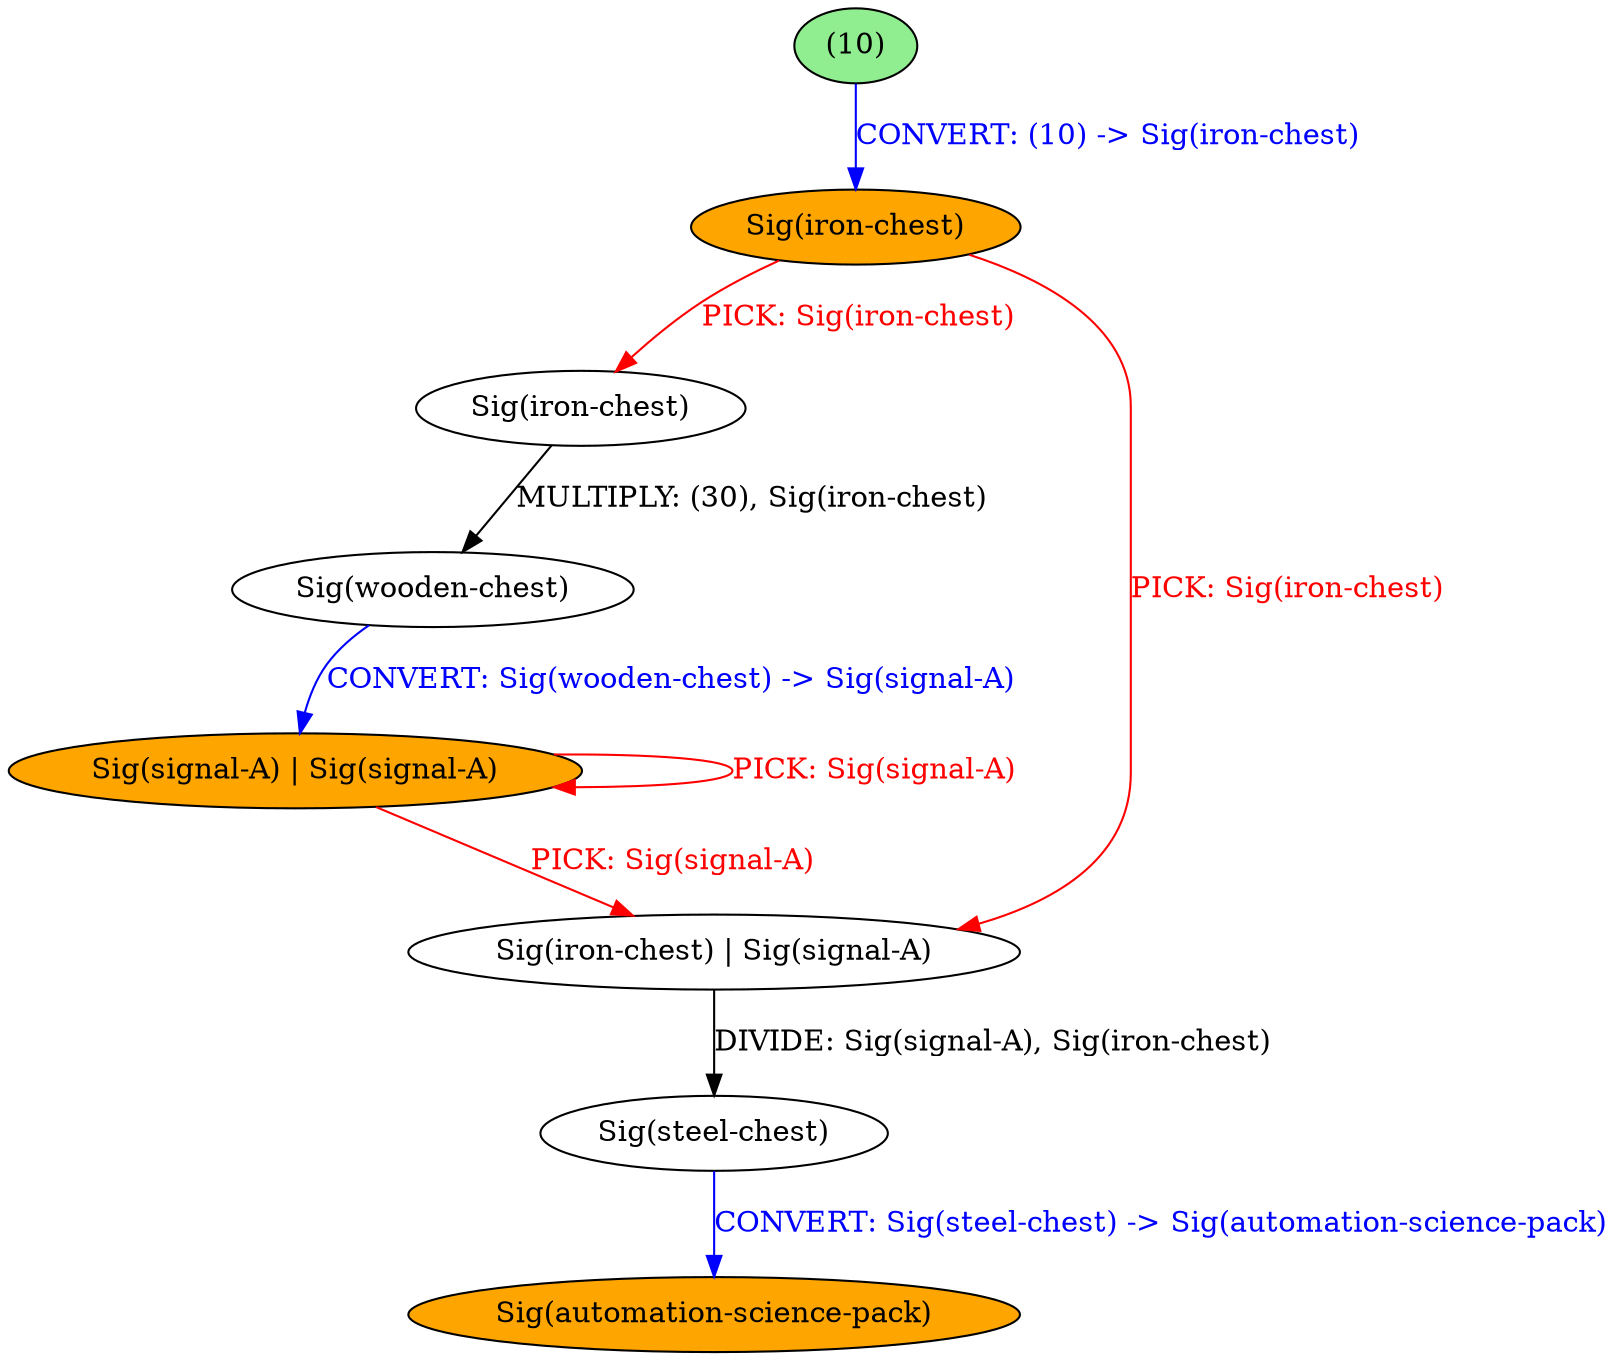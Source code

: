 strict digraph {
	nodesep=1
	5	[style=filled fillcolor=white label="Sig(wooden-chest)"]
	4	[style=filled fillcolor=white label="Sig(iron-chest)"]
	7	[style=filled fillcolor=white label="Sig(steel-chest)"]
	6	[style=filled fillcolor=white label="Sig(iron-chest) | Sig(signal-A)"]
	1	[style=filled fillcolor=orange label="Sig(iron-chest)"]
	0	[style=filled fillcolor=lightgreen label="(10)"]
	2	[style=filled fillcolor=orange label="Sig(signal-A) | Sig(signal-A)"]
	8	[style=filled fillcolor=orange label="Sig(automation-science-pack)"]
	5 -> 2	[label="CONVERT: Sig(wooden-chest) -> Sig(signal-A)" color=blue fontcolor=blue]
	4 -> 5	[label="MULTIPLY: (30), Sig(iron-chest)" color=black fontcolor=black]
	7 -> 8	[label="CONVERT: Sig(steel-chest) -> Sig(automation-science-pack)" color=blue fontcolor=blue]
	6 -> 7	[label="DIVIDE: Sig(signal-A), Sig(iron-chest)" color=black fontcolor=black]
	1 -> 4	[label="PICK: Sig(iron-chest)" color=red fontcolor=red]
	1 -> 6	[label="PICK: Sig(iron-chest)" color=red fontcolor=red]
	0 -> 1	[label="CONVERT: (10) -> Sig(iron-chest)" color=blue fontcolor=blue]
	2 -> 2	[label="PICK: Sig(signal-A)" color=red fontcolor=red]
	2 -> 6	[label="PICK: Sig(signal-A)" color=red fontcolor=red]
}

